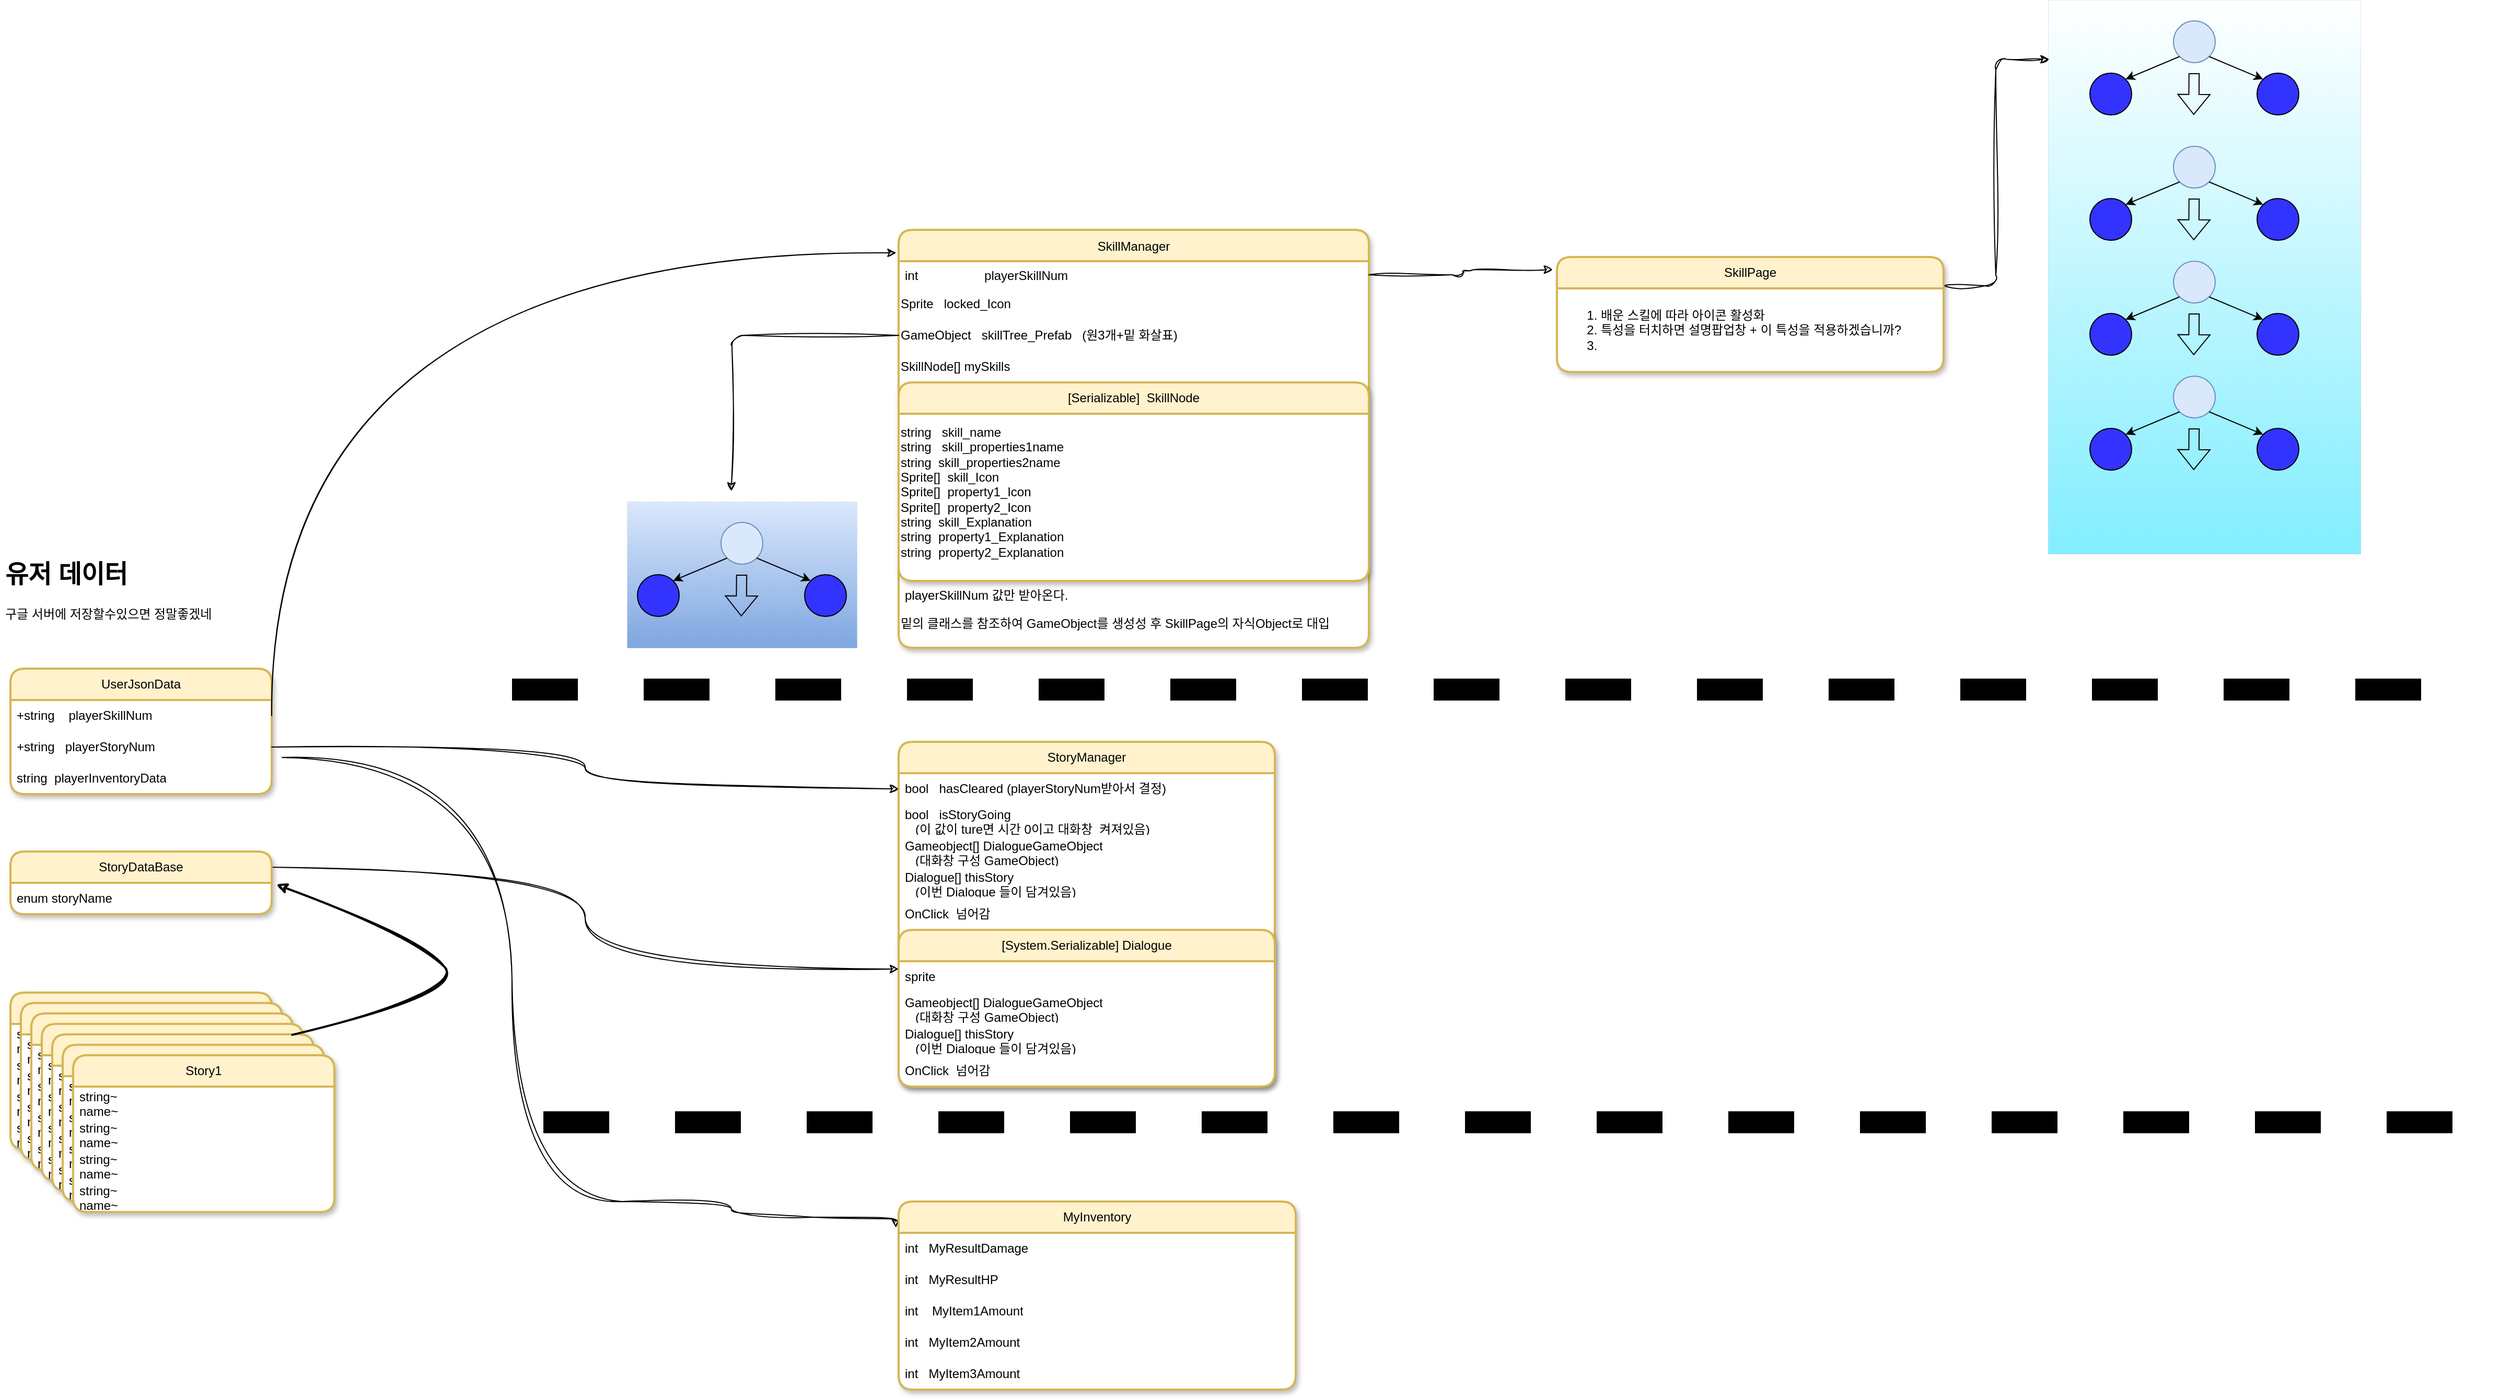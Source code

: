 <mxfile version="21.1.1" type="github">
  <diagram id="C5RBs43oDa-KdzZeNtuy" name="Page-1">
    <mxGraphModel dx="2577" dy="2071" grid="1" gridSize="10" guides="1" tooltips="1" connect="1" arrows="1" fold="1" page="1" pageScale="1" pageWidth="827" pageHeight="1169" math="0" shadow="0">
      <root>
        <mxCell id="WIyWlLk6GJQsqaUBKTNV-0" />
        <mxCell id="WIyWlLk6GJQsqaUBKTNV-1" parent="WIyWlLk6GJQsqaUBKTNV-0" />
        <mxCell id="8nrmdCKxqJNX-sru3NF3-96" value="" style="rounded=0;whiteSpace=wrap;html=1;strokeWidth=0;gradientColor=#82EEFF;" parent="WIyWlLk6GJQsqaUBKTNV-1" vertex="1">
          <mxGeometry x="1160" y="-170" width="299" height="530" as="geometry" />
        </mxCell>
        <mxCell id="8nrmdCKxqJNX-sru3NF3-95" value="" style="rounded=0;whiteSpace=wrap;html=1;fillColor=#dae8fc;strokeColor=#6c8ebf;gradientColor=#7EA6E0;strokeWidth=0;" parent="WIyWlLk6GJQsqaUBKTNV-1" vertex="1">
          <mxGeometry x="-200" y="310" width="220" height="140" as="geometry" />
        </mxCell>
        <mxCell id="zkfFHV4jXpPFQw0GAbJ--0" value="SkillManager" style="swimlane;fontStyle=0;align=center;verticalAlign=middle;childLayout=stackLayout;horizontal=1;startSize=30;horizontalStack=0;resizeParent=1;resizeLast=0;collapsible=1;marginBottom=0;rounded=1;shadow=1;strokeWidth=2;fillColor=#fff2cc;strokeColor=#d6b656;swimlaneFillColor=default;glass=0;" parent="WIyWlLk6GJQsqaUBKTNV-1" vertex="1">
          <mxGeometry x="60" y="50" width="450" height="400" as="geometry">
            <mxRectangle x="230" y="140" width="160" height="26" as="alternateBounds" />
          </mxGeometry>
        </mxCell>
        <mxCell id="zkfFHV4jXpPFQw0GAbJ--1" value="int                   playerSkillNum" style="text;align=left;verticalAlign=top;spacingLeft=4;spacingRight=4;overflow=hidden;rotatable=0;points=[[0,0.5],[1,0.5]];portConstraint=eastwest;" parent="zkfFHV4jXpPFQw0GAbJ--0" vertex="1">
          <mxGeometry y="30" width="450" height="26" as="geometry" />
        </mxCell>
        <mxCell id="8nrmdCKxqJNX-sru3NF3-39" value="Sprite &lt;span style=&quot;white-space: pre;&quot;&gt; &lt;/span&gt;&lt;span style=&quot;white-space: pre;&quot;&gt; &lt;/span&gt;locked_Icon" style="text;html=1;strokeColor=none;fillColor=none;align=left;verticalAlign=middle;whiteSpace=wrap;rounded=0;" parent="zkfFHV4jXpPFQw0GAbJ--0" vertex="1">
          <mxGeometry y="56" width="450" height="30" as="geometry" />
        </mxCell>
        <mxCell id="8nrmdCKxqJNX-sru3NF3-102" style="edgeStyle=orthogonalEdgeStyle;rounded=1;orthogonalLoop=1;jettySize=auto;html=1;exitX=0;exitY=0.5;exitDx=0;exitDy=0;fontFamily=Helvetica;fontSize=11;fontColor=default;startSize=30;targetPerimeterSpacing=2;sketch=1;curveFitting=1;jiggle=2;shadow=0;" parent="zkfFHV4jXpPFQw0GAbJ--0" source="8nrmdCKxqJNX-sru3NF3-85" edge="1">
          <mxGeometry relative="1" as="geometry">
            <mxPoint x="-160" y="250" as="targetPoint" />
          </mxGeometry>
        </mxCell>
        <mxCell id="8nrmdCKxqJNX-sru3NF3-85" value="GameObject&amp;nbsp; &lt;span style=&quot;white-space: pre;&quot;&gt; &lt;/span&gt;skillTree_Prefab&amp;nbsp; &amp;nbsp;(원3개+밑 화살표)" style="text;html=1;strokeColor=none;fillColor=none;align=left;verticalAlign=middle;whiteSpace=wrap;rounded=0;" parent="zkfFHV4jXpPFQw0GAbJ--0" vertex="1">
          <mxGeometry y="86" width="450" height="30" as="geometry" />
        </mxCell>
        <mxCell id="8nrmdCKxqJNX-sru3NF3-86" value="SkillNode[]&lt;span style=&quot;white-space: pre;&quot;&gt; &lt;/span&gt;mySkills" style="text;html=1;strokeColor=none;fillColor=none;align=left;verticalAlign=middle;whiteSpace=wrap;rounded=0;" parent="zkfFHV4jXpPFQw0GAbJ--0" vertex="1">
          <mxGeometry y="116" width="450" height="30" as="geometry" />
        </mxCell>
        <mxCell id="8nrmdCKxqJNX-sru3NF3-41" value="[Serializable]&amp;nbsp; SkillNode" style="swimlane;whiteSpace=wrap;html=1;labelPosition=center;verticalLabelPosition=middle;align=center;verticalAlign=middle;textDirection=ltr;gradientColor=none;strokeWidth=2;fillColor=#fff2cc;strokeColor=#d6b656;fontStyle=0;startSize=30;swimlaneFillColor=default;glass=0;shadow=1;rounded=1;" parent="zkfFHV4jXpPFQw0GAbJ--0" vertex="1">
          <mxGeometry y="146" width="450" height="190" as="geometry">
            <mxRectangle y="146" width="450" height="30" as="alternateBounds" />
          </mxGeometry>
        </mxCell>
        <mxCell id="8nrmdCKxqJNX-sru3NF3-40" value="string&amp;nbsp;&lt;span style=&quot;white-space: pre;&quot;&gt; &lt;/span&gt;&lt;span style=&quot;white-space: pre;&quot;&gt; &lt;/span&gt;skill_name&lt;br&gt;string&amp;nbsp;&lt;span style=&quot;white-space: pre;&quot;&gt; &lt;/span&gt;&lt;span style=&quot;white-space: pre;&quot;&gt; &lt;/span&gt;skill_properties1name&lt;br&gt;string&lt;span style=&quot;white-space: pre;&quot;&gt; &lt;/span&gt;&lt;span style=&quot;white-space: pre;&quot;&gt; &lt;/span&gt;skill_properties2name&lt;br&gt;Sprite[]&lt;span style=&quot;white-space: pre;&quot;&gt; &lt;/span&gt;&lt;span style=&quot;white-space: pre;&quot;&gt; &lt;/span&gt;skill_Icon&lt;br&gt;Sprite[]&lt;span style=&quot;white-space: pre;&quot;&gt; &lt;/span&gt;&lt;span style=&quot;white-space: pre;&quot;&gt; &lt;/span&gt;property1_Icon&lt;br&gt;Sprite[]&lt;span style=&quot;white-space: pre;&quot;&gt; &lt;/span&gt;&lt;span style=&quot;white-space: pre;&quot;&gt; &lt;/span&gt;property2_Icon&lt;br&gt;string&lt;span style=&quot;white-space: pre;&quot;&gt; &lt;/span&gt;&lt;span style=&quot;white-space: pre;&quot;&gt; &lt;/span&gt;skill_Explanation&lt;br&gt;string&lt;span style=&quot;white-space: pre;&quot;&gt; &lt;/span&gt;&lt;span style=&quot;white-space: pre;&quot;&gt; &lt;/span&gt;property1_Explanation&lt;br&gt;string&lt;span style=&quot;white-space: pre;&quot;&gt; &lt;/span&gt;&lt;span style=&quot;white-space: pre;&quot;&gt; &lt;/span&gt;property2_Explanation" style="text;html=1;strokeColor=none;fillColor=none;align=left;verticalAlign=middle;whiteSpace=wrap;rounded=0;" parent="8nrmdCKxqJNX-sru3NF3-41" vertex="1">
          <mxGeometry y="90" width="290" height="30" as="geometry" />
        </mxCell>
        <mxCell id="zkfFHV4jXpPFQw0GAbJ--5" value="playerSkillNum 값만 받아온다." style="text;align=left;verticalAlign=top;spacingLeft=4;spacingRight=4;overflow=hidden;rotatable=0;points=[[0,0.5],[1,0.5]];portConstraint=eastwest;" parent="zkfFHV4jXpPFQw0GAbJ--0" vertex="1">
          <mxGeometry y="336" width="450" height="26" as="geometry" />
        </mxCell>
        <mxCell id="8nrmdCKxqJNX-sru3NF3-84" value="밑의 클래스를 참조하여 GameObject를 생성성 후 SkillPage의 자식Object로 대입" style="text;html=1;align=left;verticalAlign=middle;resizable=0;points=[];autosize=1;strokeColor=none;fillColor=none;" parent="zkfFHV4jXpPFQw0GAbJ--0" vertex="1">
          <mxGeometry y="362" width="450" height="30" as="geometry" />
        </mxCell>
        <mxCell id="8nrmdCKxqJNX-sru3NF3-101" style="edgeStyle=orthogonalEdgeStyle;rounded=1;orthogonalLoop=1;jettySize=auto;html=1;exitX=1;exitY=0.25;exitDx=0;exitDy=0;entryX=0.004;entryY=0.107;entryDx=0;entryDy=0;entryPerimeter=0;fontFamily=Helvetica;fontSize=11;fontColor=default;startSize=30;targetPerimeterSpacing=2;sketch=1;curveFitting=1;jiggle=2;shadow=0;" parent="WIyWlLk6GJQsqaUBKTNV-1" source="8nrmdCKxqJNX-sru3NF3-2" target="8nrmdCKxqJNX-sru3NF3-96" edge="1">
          <mxGeometry relative="1" as="geometry" />
        </mxCell>
        <mxCell id="8nrmdCKxqJNX-sru3NF3-2" value="SkillPage" style="swimlane;fontStyle=0;childLayout=stackLayout;horizontal=1;startSize=30;horizontalStack=0;resizeParent=1;resizeParentMax=0;resizeLast=0;collapsible=1;marginBottom=0;whiteSpace=wrap;html=1;fillColor=#fff2cc;strokeColor=#d6b656;strokeWidth=2;swimlaneFillColor=default;glass=0;shadow=1;rounded=1;" parent="WIyWlLk6GJQsqaUBKTNV-1" vertex="1">
          <mxGeometry x="690" y="76" width="370" height="110" as="geometry">
            <mxRectangle x="510" y="106" width="90" height="30" as="alternateBounds" />
          </mxGeometry>
        </mxCell>
        <mxCell id="8nrmdCKxqJNX-sru3NF3-35" value="&lt;ol&gt;&lt;li&gt;배운 스킬에 따라 아이콘 활성화&lt;/li&gt;&lt;li&gt;특성을 터치하면 설명팝업창 + 이 특성을 적용하겠습니까?&lt;/li&gt;&lt;li&gt;&lt;br&gt;&lt;/li&gt;&lt;/ol&gt;" style="text;html=1;align=left;verticalAlign=middle;resizable=0;points=[];autosize=1;strokeColor=none;fillColor=none;" parent="8nrmdCKxqJNX-sru3NF3-2" vertex="1">
          <mxGeometry y="30" width="370" height="80" as="geometry" />
        </mxCell>
        <mxCell id="8nrmdCKxqJNX-sru3NF3-6" style="edgeStyle=orthogonalEdgeStyle;rounded=1;orthogonalLoop=1;jettySize=auto;html=1;entryX=-0.011;entryY=0.11;entryDx=0;entryDy=0;entryPerimeter=0;targetPerimeterSpacing=2;sketch=1;curveFitting=1;jiggle=2;shadow=0;" parent="WIyWlLk6GJQsqaUBKTNV-1" source="zkfFHV4jXpPFQw0GAbJ--1" target="8nrmdCKxqJNX-sru3NF3-2" edge="1">
          <mxGeometry relative="1" as="geometry">
            <mxPoint x="380" y="170" as="sourcePoint" />
          </mxGeometry>
        </mxCell>
        <mxCell id="8nrmdCKxqJNX-sru3NF3-14" value="" style="ellipse;whiteSpace=wrap;html=1;fillColor=#dae8fc;strokeColor=#6c8ebf;" parent="WIyWlLk6GJQsqaUBKTNV-1" vertex="1">
          <mxGeometry x="-110" y="330" width="40" height="40" as="geometry" />
        </mxCell>
        <mxCell id="8nrmdCKxqJNX-sru3NF3-17" value="" style="ellipse;whiteSpace=wrap;html=1;fillColor=#3333FF;" parent="WIyWlLk6GJQsqaUBKTNV-1" vertex="1">
          <mxGeometry x="-190" y="380" width="40" height="40" as="geometry" />
        </mxCell>
        <mxCell id="8nrmdCKxqJNX-sru3NF3-18" value="" style="ellipse;whiteSpace=wrap;html=1;fillColor=#3333FF;" parent="WIyWlLk6GJQsqaUBKTNV-1" vertex="1">
          <mxGeometry x="-30" y="380" width="40" height="40" as="geometry" />
        </mxCell>
        <mxCell id="8nrmdCKxqJNX-sru3NF3-20" value="" style="endArrow=classic;html=1;rounded=0;exitX=0;exitY=1;exitDx=0;exitDy=0;entryX=1;entryY=0;entryDx=0;entryDy=0;" parent="WIyWlLk6GJQsqaUBKTNV-1" source="8nrmdCKxqJNX-sru3NF3-14" target="8nrmdCKxqJNX-sru3NF3-17" edge="1">
          <mxGeometry width="50" height="50" relative="1" as="geometry">
            <mxPoint x="-230" y="390" as="sourcePoint" />
            <mxPoint x="-290" y="410" as="targetPoint" />
          </mxGeometry>
        </mxCell>
        <mxCell id="8nrmdCKxqJNX-sru3NF3-21" value="" style="endArrow=classic;html=1;rounded=0;exitX=1;exitY=1;exitDx=0;exitDy=0;entryX=0;entryY=0;entryDx=0;entryDy=0;" parent="WIyWlLk6GJQsqaUBKTNV-1" source="8nrmdCKxqJNX-sru3NF3-14" target="8nrmdCKxqJNX-sru3NF3-18" edge="1">
          <mxGeometry width="50" height="50" relative="1" as="geometry">
            <mxPoint x="-30" y="360" as="sourcePoint" />
            <mxPoint x="-40" y="390" as="targetPoint" />
          </mxGeometry>
        </mxCell>
        <mxCell id="8nrmdCKxqJNX-sru3NF3-32" value="" style="shape=flexArrow;endArrow=classic;html=1;rounded=0;width=9.714;endSize=6.034;" parent="WIyWlLk6GJQsqaUBKTNV-1" edge="1">
          <mxGeometry width="50" height="50" relative="1" as="geometry">
            <mxPoint x="-90.25" y="380" as="sourcePoint" />
            <mxPoint x="-90.59" y="420" as="targetPoint" />
          </mxGeometry>
        </mxCell>
        <mxCell id="8nrmdCKxqJNX-sru3NF3-42" value="" style="ellipse;whiteSpace=wrap;html=1;fillColor=#dae8fc;strokeColor=#6c8ebf;" parent="WIyWlLk6GJQsqaUBKTNV-1" vertex="1">
          <mxGeometry x="1280" y="-150" width="40" height="40" as="geometry" />
        </mxCell>
        <mxCell id="8nrmdCKxqJNX-sru3NF3-43" value="" style="ellipse;whiteSpace=wrap;html=1;fillColor=#3333FF;" parent="WIyWlLk6GJQsqaUBKTNV-1" vertex="1">
          <mxGeometry x="1200" y="-100" width="40" height="40" as="geometry" />
        </mxCell>
        <mxCell id="8nrmdCKxqJNX-sru3NF3-44" value="" style="ellipse;whiteSpace=wrap;html=1;fillColor=#3333FF;" parent="WIyWlLk6GJQsqaUBKTNV-1" vertex="1">
          <mxGeometry x="1360" y="-100" width="40" height="40" as="geometry" />
        </mxCell>
        <mxCell id="8nrmdCKxqJNX-sru3NF3-45" value="" style="endArrow=classic;html=1;rounded=0;exitX=0;exitY=1;exitDx=0;exitDy=0;entryX=1;entryY=0;entryDx=0;entryDy=0;" parent="WIyWlLk6GJQsqaUBKTNV-1" source="8nrmdCKxqJNX-sru3NF3-42" target="8nrmdCKxqJNX-sru3NF3-43" edge="1">
          <mxGeometry width="50" height="50" relative="1" as="geometry">
            <mxPoint x="1160" y="-90" as="sourcePoint" />
            <mxPoint x="1100" y="-70" as="targetPoint" />
          </mxGeometry>
        </mxCell>
        <mxCell id="8nrmdCKxqJNX-sru3NF3-46" value="" style="endArrow=classic;html=1;rounded=0;exitX=1;exitY=1;exitDx=0;exitDy=0;entryX=0;entryY=0;entryDx=0;entryDy=0;" parent="WIyWlLk6GJQsqaUBKTNV-1" source="8nrmdCKxqJNX-sru3NF3-42" target="8nrmdCKxqJNX-sru3NF3-44" edge="1">
          <mxGeometry width="50" height="50" relative="1" as="geometry">
            <mxPoint x="1360" y="-120" as="sourcePoint" />
            <mxPoint x="1350" y="-90" as="targetPoint" />
          </mxGeometry>
        </mxCell>
        <mxCell id="8nrmdCKxqJNX-sru3NF3-47" value="" style="shape=flexArrow;endArrow=classic;html=1;rounded=0;width=9.714;endSize=6.034;" parent="WIyWlLk6GJQsqaUBKTNV-1" edge="1">
          <mxGeometry width="50" height="50" relative="1" as="geometry">
            <mxPoint x="1299.75" y="-100" as="sourcePoint" />
            <mxPoint x="1299.41" y="-60" as="targetPoint" />
          </mxGeometry>
        </mxCell>
        <mxCell id="8nrmdCKxqJNX-sru3NF3-54" value="" style="ellipse;whiteSpace=wrap;html=1;fillColor=#dae8fc;strokeColor=#6c8ebf;" parent="WIyWlLk6GJQsqaUBKTNV-1" vertex="1">
          <mxGeometry x="1280" y="-30" width="40" height="40" as="geometry" />
        </mxCell>
        <mxCell id="8nrmdCKxqJNX-sru3NF3-55" value="" style="ellipse;whiteSpace=wrap;html=1;fillColor=#3333FF;" parent="WIyWlLk6GJQsqaUBKTNV-1" vertex="1">
          <mxGeometry x="1200" y="20" width="40" height="40" as="geometry" />
        </mxCell>
        <mxCell id="8nrmdCKxqJNX-sru3NF3-56" value="" style="ellipse;whiteSpace=wrap;html=1;fillColor=#3333FF;" parent="WIyWlLk6GJQsqaUBKTNV-1" vertex="1">
          <mxGeometry x="1360" y="20" width="40" height="40" as="geometry" />
        </mxCell>
        <mxCell id="8nrmdCKxqJNX-sru3NF3-57" value="" style="endArrow=classic;html=1;rounded=0;exitX=0;exitY=1;exitDx=0;exitDy=0;entryX=1;entryY=0;entryDx=0;entryDy=0;" parent="WIyWlLk6GJQsqaUBKTNV-1" source="8nrmdCKxqJNX-sru3NF3-54" target="8nrmdCKxqJNX-sru3NF3-55" edge="1">
          <mxGeometry width="50" height="50" relative="1" as="geometry">
            <mxPoint x="1160" y="30" as="sourcePoint" />
            <mxPoint x="1100" y="50" as="targetPoint" />
          </mxGeometry>
        </mxCell>
        <mxCell id="8nrmdCKxqJNX-sru3NF3-58" value="" style="endArrow=classic;html=1;rounded=0;exitX=1;exitY=1;exitDx=0;exitDy=0;entryX=0;entryY=0;entryDx=0;entryDy=0;" parent="WIyWlLk6GJQsqaUBKTNV-1" source="8nrmdCKxqJNX-sru3NF3-54" target="8nrmdCKxqJNX-sru3NF3-56" edge="1">
          <mxGeometry width="50" height="50" relative="1" as="geometry">
            <mxPoint x="1360" as="sourcePoint" />
            <mxPoint x="1350" y="30" as="targetPoint" />
          </mxGeometry>
        </mxCell>
        <mxCell id="8nrmdCKxqJNX-sru3NF3-59" value="" style="shape=flexArrow;endArrow=classic;html=1;rounded=0;width=9.714;endSize=6.034;" parent="WIyWlLk6GJQsqaUBKTNV-1" edge="1">
          <mxGeometry width="50" height="50" relative="1" as="geometry">
            <mxPoint x="1299.75" y="20" as="sourcePoint" />
            <mxPoint x="1299.41" y="60" as="targetPoint" />
          </mxGeometry>
        </mxCell>
        <mxCell id="8nrmdCKxqJNX-sru3NF3-60" value="" style="ellipse;whiteSpace=wrap;html=1;fillColor=#dae8fc;strokeColor=#6c8ebf;" parent="WIyWlLk6GJQsqaUBKTNV-1" vertex="1">
          <mxGeometry x="1280" y="80" width="40" height="40" as="geometry" />
        </mxCell>
        <mxCell id="8nrmdCKxqJNX-sru3NF3-61" value="" style="ellipse;whiteSpace=wrap;html=1;fillColor=#3333FF;" parent="WIyWlLk6GJQsqaUBKTNV-1" vertex="1">
          <mxGeometry x="1200" y="130" width="40" height="40" as="geometry" />
        </mxCell>
        <mxCell id="8nrmdCKxqJNX-sru3NF3-62" value="" style="ellipse;whiteSpace=wrap;html=1;fillColor=#3333FF;" parent="WIyWlLk6GJQsqaUBKTNV-1" vertex="1">
          <mxGeometry x="1360" y="130" width="40" height="40" as="geometry" />
        </mxCell>
        <mxCell id="8nrmdCKxqJNX-sru3NF3-63" value="" style="endArrow=classic;html=1;rounded=0;exitX=0;exitY=1;exitDx=0;exitDy=0;entryX=1;entryY=0;entryDx=0;entryDy=0;" parent="WIyWlLk6GJQsqaUBKTNV-1" source="8nrmdCKxqJNX-sru3NF3-60" target="8nrmdCKxqJNX-sru3NF3-61" edge="1">
          <mxGeometry width="50" height="50" relative="1" as="geometry">
            <mxPoint x="1160" y="140" as="sourcePoint" />
            <mxPoint x="1100" y="160" as="targetPoint" />
          </mxGeometry>
        </mxCell>
        <mxCell id="8nrmdCKxqJNX-sru3NF3-64" value="" style="endArrow=classic;html=1;rounded=0;exitX=1;exitY=1;exitDx=0;exitDy=0;entryX=0;entryY=0;entryDx=0;entryDy=0;" parent="WIyWlLk6GJQsqaUBKTNV-1" source="8nrmdCKxqJNX-sru3NF3-60" target="8nrmdCKxqJNX-sru3NF3-62" edge="1">
          <mxGeometry width="50" height="50" relative="1" as="geometry">
            <mxPoint x="1360" y="110" as="sourcePoint" />
            <mxPoint x="1350" y="140" as="targetPoint" />
          </mxGeometry>
        </mxCell>
        <mxCell id="8nrmdCKxqJNX-sru3NF3-65" value="" style="shape=flexArrow;endArrow=classic;html=1;rounded=0;width=9.714;endSize=6.034;" parent="WIyWlLk6GJQsqaUBKTNV-1" edge="1">
          <mxGeometry width="50" height="50" relative="1" as="geometry">
            <mxPoint x="1299.75" y="130" as="sourcePoint" />
            <mxPoint x="1299.41" y="170" as="targetPoint" />
          </mxGeometry>
        </mxCell>
        <mxCell id="8nrmdCKxqJNX-sru3NF3-66" value="" style="ellipse;whiteSpace=wrap;html=1;fillColor=#dae8fc;strokeColor=#6c8ebf;" parent="WIyWlLk6GJQsqaUBKTNV-1" vertex="1">
          <mxGeometry x="1280" y="190" width="40" height="40" as="geometry" />
        </mxCell>
        <mxCell id="8nrmdCKxqJNX-sru3NF3-67" value="" style="ellipse;whiteSpace=wrap;html=1;fillColor=#3333FF;" parent="WIyWlLk6GJQsqaUBKTNV-1" vertex="1">
          <mxGeometry x="1200" y="240" width="40" height="40" as="geometry" />
        </mxCell>
        <mxCell id="8nrmdCKxqJNX-sru3NF3-68" value="" style="ellipse;whiteSpace=wrap;html=1;fillColor=#3333FF;" parent="WIyWlLk6GJQsqaUBKTNV-1" vertex="1">
          <mxGeometry x="1360" y="240" width="40" height="40" as="geometry" />
        </mxCell>
        <mxCell id="8nrmdCKxqJNX-sru3NF3-69" value="" style="endArrow=classic;html=1;rounded=0;exitX=0;exitY=1;exitDx=0;exitDy=0;entryX=1;entryY=0;entryDx=0;entryDy=0;" parent="WIyWlLk6GJQsqaUBKTNV-1" source="8nrmdCKxqJNX-sru3NF3-66" target="8nrmdCKxqJNX-sru3NF3-67" edge="1">
          <mxGeometry width="50" height="50" relative="1" as="geometry">
            <mxPoint x="1160" y="250" as="sourcePoint" />
            <mxPoint x="1100" y="270" as="targetPoint" />
          </mxGeometry>
        </mxCell>
        <mxCell id="8nrmdCKxqJNX-sru3NF3-70" value="" style="endArrow=classic;html=1;rounded=0;exitX=1;exitY=1;exitDx=0;exitDy=0;entryX=0;entryY=0;entryDx=0;entryDy=0;" parent="WIyWlLk6GJQsqaUBKTNV-1" source="8nrmdCKxqJNX-sru3NF3-66" target="8nrmdCKxqJNX-sru3NF3-68" edge="1">
          <mxGeometry width="50" height="50" relative="1" as="geometry">
            <mxPoint x="1360" y="220" as="sourcePoint" />
            <mxPoint x="1350" y="250" as="targetPoint" />
          </mxGeometry>
        </mxCell>
        <mxCell id="8nrmdCKxqJNX-sru3NF3-71" value="" style="shape=flexArrow;endArrow=classic;html=1;rounded=0;width=9.714;endSize=6.034;" parent="WIyWlLk6GJQsqaUBKTNV-1" edge="1">
          <mxGeometry width="50" height="50" relative="1" as="geometry">
            <mxPoint x="1299.75" y="240" as="sourcePoint" />
            <mxPoint x="1299.41" y="280" as="targetPoint" />
          </mxGeometry>
        </mxCell>
        <mxCell id="8nrmdCKxqJNX-sru3NF3-88" value="UserJsonData" style="swimlane;fontStyle=0;childLayout=stackLayout;horizontal=1;startSize=30;horizontalStack=0;resizeParent=1;resizeParentMax=0;resizeLast=0;collapsible=1;marginBottom=0;whiteSpace=wrap;html=1;flipH=1;flipV=0;direction=east;fillColor=#fff2cc;strokeColor=#d6b656;strokeWidth=2;swimlaneFillColor=default;glass=0;shadow=1;rounded=1;" parent="WIyWlLk6GJQsqaUBKTNV-1" vertex="1">
          <mxGeometry x="-790" y="470" width="250" height="120" as="geometry" />
        </mxCell>
        <mxCell id="8nrmdCKxqJNX-sru3NF3-89" value="+string&amp;nbsp;&lt;span style=&quot;white-space: pre;&quot;&gt; &lt;/span&gt;&lt;span style=&quot;white-space: pre;&quot;&gt; &lt;span style=&quot;white-space: pre;&quot;&gt;	&lt;/span&gt;&lt;/span&gt;playerSkillNum" style="text;strokeColor=none;fillColor=none;align=left;verticalAlign=middle;spacingLeft=4;spacingRight=4;overflow=hidden;points=[[0,0.5],[1,0.5]];portConstraint=eastwest;rotatable=0;whiteSpace=wrap;html=1;" parent="8nrmdCKxqJNX-sru3NF3-88" vertex="1">
          <mxGeometry y="30" width="250" height="30" as="geometry" />
        </mxCell>
        <mxCell id="8nrmdCKxqJNX-sru3NF3-90" value="+string&lt;span style=&quot;white-space: pre;&quot;&gt; &lt;span style=&quot;white-space: pre;&quot;&gt;	&lt;/span&gt;&lt;/span&gt;&lt;span style=&quot;white-space: pre;&quot;&gt; &lt;/span&gt;playerStoryNum" style="text;strokeColor=none;fillColor=none;align=left;verticalAlign=middle;spacingLeft=4;spacingRight=4;overflow=hidden;points=[[0,0.5],[1,0.5]];portConstraint=eastwest;rotatable=0;whiteSpace=wrap;html=1;strokeWidth=1;" parent="8nrmdCKxqJNX-sru3NF3-88" vertex="1">
          <mxGeometry y="60" width="250" height="30" as="geometry" />
        </mxCell>
        <mxCell id="8nrmdCKxqJNX-sru3NF3-104" value="string&amp;nbsp;&lt;span style=&quot;white-space: pre;&quot;&gt;	&lt;/span&gt;playerInventoryData" style="text;strokeColor=none;fillColor=none;align=left;verticalAlign=middle;spacingLeft=4;spacingRight=4;overflow=hidden;points=[[0,0.5],[1,0.5]];portConstraint=eastwest;rotatable=0;whiteSpace=wrap;html=1;strokeWidth=1;" parent="8nrmdCKxqJNX-sru3NF3-88" vertex="1">
          <mxGeometry y="90" width="250" height="30" as="geometry" />
        </mxCell>
        <mxCell id="8nrmdCKxqJNX-sru3NF3-103" style="edgeStyle=orthogonalEdgeStyle;shape=connector;curved=1;rounded=1;sketch=1;jiggle=2;curveFitting=1;orthogonalLoop=1;jettySize=auto;html=1;exitX=1;exitY=0.5;exitDx=0;exitDy=0;shadow=0;labelBackgroundColor=default;strokeColor=default;fontFamily=Helvetica;fontSize=11;fontColor=default;endArrow=classic;targetPerimeterSpacing=2;entryX=-0.005;entryY=0.055;entryDx=0;entryDy=0;entryPerimeter=0;" parent="WIyWlLk6GJQsqaUBKTNV-1" source="8nrmdCKxqJNX-sru3NF3-89" target="zkfFHV4jXpPFQw0GAbJ--0" edge="1">
          <mxGeometry relative="1" as="geometry">
            <mxPoint x="-320" y="160.0" as="targetPoint" />
            <Array as="points">
              <mxPoint x="-540" y="72" />
            </Array>
          </mxGeometry>
        </mxCell>
        <mxCell id="I7Q4ylWd6x1vEmN2sP45-0" value="&lt;h1&gt;유저 데이터&lt;/h1&gt;&lt;p&gt;구글 서버에 저장할수있으면 정말좋겠네&lt;/p&gt;" style="text;html=1;strokeColor=none;fillColor=none;spacing=5;spacingTop=-20;whiteSpace=wrap;overflow=hidden;rounded=0;" parent="WIyWlLk6GJQsqaUBKTNV-1" vertex="1">
          <mxGeometry x="-800" y="360" width="260" height="70" as="geometry" />
        </mxCell>
        <mxCell id="68tTrkbGSFjsNnPuL7g_-4" value="StoryManager" style="swimlane;fontStyle=0;childLayout=stackLayout;horizontal=1;startSize=30;horizontalStack=0;resizeParent=1;resizeParentMax=0;resizeLast=0;collapsible=1;marginBottom=0;whiteSpace=wrap;html=1;flipH=1;flipV=0;direction=east;fillColor=#fff2cc;strokeColor=#d6b656;strokeWidth=2;swimlaneFillColor=default;glass=0;shadow=1;rounded=1;" vertex="1" parent="WIyWlLk6GJQsqaUBKTNV-1">
          <mxGeometry x="60" y="540" width="360" height="330" as="geometry" />
        </mxCell>
        <mxCell id="68tTrkbGSFjsNnPuL7g_-20" value="bool&lt;span style=&quot;white-space: pre;&quot;&gt;	&lt;/span&gt;&lt;span style=&quot;white-space: pre;&quot;&gt;	&lt;span style=&quot;white-space: pre;&quot;&gt;	&lt;/span&gt;h&lt;/span&gt;asCleared (playerStoryNum받아서 결정)" style="text;strokeColor=none;fillColor=none;align=left;verticalAlign=middle;spacingLeft=4;spacingRight=4;overflow=hidden;points=[[0,0.5],[1,0.5]];portConstraint=eastwest;rotatable=0;whiteSpace=wrap;html=1;" vertex="1" parent="68tTrkbGSFjsNnPuL7g_-4">
          <mxGeometry y="30" width="360" height="30" as="geometry" />
        </mxCell>
        <mxCell id="68tTrkbGSFjsNnPuL7g_-5" value="bool&lt;span style=&quot;white-space: pre;&quot;&gt;	&lt;/span&gt;&lt;span style=&quot;white-space: pre;&quot;&gt;	&lt;span style=&quot;white-space: pre;&quot;&gt;	&lt;/span&gt;&lt;/span&gt;isStoryGoing&lt;br&gt;&lt;span style=&quot;white-space: pre;&quot;&gt;	&lt;/span&gt;&lt;span style=&quot;white-space: pre;&quot;&gt;	&lt;span style=&quot;white-space: pre;&quot;&gt;	&lt;/span&gt;&lt;/span&gt;(이 값이 ture면 시간 0이고 대화창&amp;nbsp;&lt;span style=&quot;white-space: pre;&quot;&gt;	&lt;/span&gt;켜져있음)" style="text;strokeColor=none;fillColor=none;align=left;verticalAlign=middle;spacingLeft=4;spacingRight=4;overflow=hidden;points=[[0,0.5],[1,0.5]];portConstraint=eastwest;rotatable=0;whiteSpace=wrap;html=1;" vertex="1" parent="68tTrkbGSFjsNnPuL7g_-4">
          <mxGeometry y="60" width="360" height="30" as="geometry" />
        </mxCell>
        <mxCell id="68tTrkbGSFjsNnPuL7g_-6" value="Gameobject[]&lt;span style=&quot;white-space: pre;&quot;&gt;	&lt;/span&gt;DialogueGameObject&lt;br&gt;&lt;span style=&quot;white-space: pre;&quot;&gt;	&lt;/span&gt;&lt;span style=&quot;white-space: pre;&quot;&gt;	&lt;/span&gt;&lt;span style=&quot;white-space: pre;&quot;&gt;	&lt;/span&gt;(대화창 구성 GameObject)" style="text;strokeColor=none;fillColor=none;align=left;verticalAlign=middle;spacingLeft=4;spacingRight=4;overflow=hidden;points=[[0,0.5],[1,0.5]];portConstraint=eastwest;rotatable=0;whiteSpace=wrap;html=1;strokeWidth=1;" vertex="1" parent="68tTrkbGSFjsNnPuL7g_-4">
          <mxGeometry y="90" width="360" height="30" as="geometry" />
        </mxCell>
        <mxCell id="68tTrkbGSFjsNnPuL7g_-7" value="Dialogue[]&lt;span style=&quot;white-space: pre;&quot;&gt;	&lt;/span&gt;thisStory&lt;br&gt;&lt;span style=&quot;white-space: pre;&quot;&gt;	&lt;/span&gt;&lt;span style=&quot;white-space: pre;&quot;&gt;	&lt;/span&gt;&lt;span style=&quot;white-space: pre;&quot;&gt;	&lt;/span&gt;(이번 Dialogue 들이 담겨있음)" style="text;strokeColor=none;fillColor=none;align=left;verticalAlign=middle;spacingLeft=4;spacingRight=4;overflow=hidden;points=[[0,0.5],[1,0.5]];portConstraint=eastwest;rotatable=0;whiteSpace=wrap;html=1;strokeWidth=1;" vertex="1" parent="68tTrkbGSFjsNnPuL7g_-4">
          <mxGeometry y="120" width="360" height="30" as="geometry" />
        </mxCell>
        <mxCell id="68tTrkbGSFjsNnPuL7g_-8" value="OnClick&lt;span style=&quot;white-space: pre;&quot;&gt;	&lt;/span&gt;&lt;span style=&quot;white-space: pre;&quot;&gt;	&lt;/span&gt;넘어감" style="text;strokeColor=none;fillColor=none;align=left;verticalAlign=middle;spacingLeft=4;spacingRight=4;overflow=hidden;points=[[0,0.5],[1,0.5]];portConstraint=eastwest;rotatable=0;whiteSpace=wrap;html=1;strokeWidth=1;" vertex="1" parent="68tTrkbGSFjsNnPuL7g_-4">
          <mxGeometry y="150" width="360" height="30" as="geometry" />
        </mxCell>
        <mxCell id="68tTrkbGSFjsNnPuL7g_-14" value="[System.Serializable] Dialogue" style="swimlane;fontStyle=0;childLayout=stackLayout;horizontal=1;startSize=30;horizontalStack=0;resizeParent=1;resizeParentMax=0;resizeLast=0;collapsible=1;marginBottom=0;whiteSpace=wrap;html=1;flipH=1;flipV=0;direction=east;fillColor=#fff2cc;strokeColor=#d6b656;strokeWidth=2;swimlaneFillColor=default;glass=0;shadow=1;rounded=1;" vertex="1" parent="68tTrkbGSFjsNnPuL7g_-4">
          <mxGeometry y="180" width="360" height="150" as="geometry" />
        </mxCell>
        <mxCell id="68tTrkbGSFjsNnPuL7g_-15" value="sprite" style="text;strokeColor=none;fillColor=none;align=left;verticalAlign=middle;spacingLeft=4;spacingRight=4;overflow=hidden;points=[[0,0.5],[1,0.5]];portConstraint=eastwest;rotatable=0;whiteSpace=wrap;html=1;" vertex="1" parent="68tTrkbGSFjsNnPuL7g_-14">
          <mxGeometry y="30" width="360" height="30" as="geometry" />
        </mxCell>
        <mxCell id="68tTrkbGSFjsNnPuL7g_-16" value="Gameobject[]&lt;span style=&quot;white-space: pre;&quot;&gt;	&lt;/span&gt;DialogueGameObject&lt;br&gt;&lt;span style=&quot;white-space: pre;&quot;&gt;	&lt;/span&gt;&lt;span style=&quot;white-space: pre;&quot;&gt;	&lt;/span&gt;&lt;span style=&quot;white-space: pre;&quot;&gt;	&lt;/span&gt;(대화창 구성 GameObject)" style="text;strokeColor=none;fillColor=none;align=left;verticalAlign=middle;spacingLeft=4;spacingRight=4;overflow=hidden;points=[[0,0.5],[1,0.5]];portConstraint=eastwest;rotatable=0;whiteSpace=wrap;html=1;strokeWidth=1;" vertex="1" parent="68tTrkbGSFjsNnPuL7g_-14">
          <mxGeometry y="60" width="360" height="30" as="geometry" />
        </mxCell>
        <mxCell id="68tTrkbGSFjsNnPuL7g_-17" value="Dialogue[]&lt;span style=&quot;white-space: pre;&quot;&gt;	&lt;/span&gt;thisStory&lt;br&gt;&lt;span style=&quot;white-space: pre;&quot;&gt;	&lt;/span&gt;&lt;span style=&quot;white-space: pre;&quot;&gt;	&lt;/span&gt;&lt;span style=&quot;white-space: pre;&quot;&gt;	&lt;/span&gt;(이번 Dialogue 들이 담겨있음)" style="text;strokeColor=none;fillColor=none;align=left;verticalAlign=middle;spacingLeft=4;spacingRight=4;overflow=hidden;points=[[0,0.5],[1,0.5]];portConstraint=eastwest;rotatable=0;whiteSpace=wrap;html=1;strokeWidth=1;" vertex="1" parent="68tTrkbGSFjsNnPuL7g_-14">
          <mxGeometry y="90" width="360" height="30" as="geometry" />
        </mxCell>
        <mxCell id="68tTrkbGSFjsNnPuL7g_-18" value="OnClick&lt;span style=&quot;white-space: pre;&quot;&gt;	&lt;/span&gt;&lt;span style=&quot;white-space: pre;&quot;&gt;	&lt;/span&gt;넘어감" style="text;strokeColor=none;fillColor=none;align=left;verticalAlign=middle;spacingLeft=4;spacingRight=4;overflow=hidden;points=[[0,0.5],[1,0.5]];portConstraint=eastwest;rotatable=0;whiteSpace=wrap;html=1;strokeWidth=1;" vertex="1" parent="68tTrkbGSFjsNnPuL7g_-14">
          <mxGeometry y="120" width="360" height="30" as="geometry" />
        </mxCell>
        <mxCell id="68tTrkbGSFjsNnPuL7g_-21" style="edgeStyle=orthogonalEdgeStyle;orthogonalLoop=1;jettySize=auto;html=1;exitX=1;exitY=0.5;exitDx=0;exitDy=0;entryX=0;entryY=0.5;entryDx=0;entryDy=0;fontFamily=Helvetica;fontSize=12;fontColor=default;startSize=30;strokeColor=default;sketch=1;curveFitting=1;jiggle=2;curved=1;" edge="1" parent="WIyWlLk6GJQsqaUBKTNV-1" source="8nrmdCKxqJNX-sru3NF3-90" target="68tTrkbGSFjsNnPuL7g_-20">
          <mxGeometry relative="1" as="geometry" />
        </mxCell>
        <mxCell id="68tTrkbGSFjsNnPuL7g_-77" style="edgeStyle=orthogonalEdgeStyle;orthogonalLoop=1;jettySize=auto;html=1;exitX=1;exitY=0.25;exitDx=0;exitDy=0;entryX=0;entryY=0.25;entryDx=0;entryDy=0;fontFamily=Helvetica;fontSize=12;fontColor=default;startSize=30;curved=1;sketch=1;curveFitting=1;jiggle=2;" edge="1" parent="WIyWlLk6GJQsqaUBKTNV-1" source="68tTrkbGSFjsNnPuL7g_-37" target="68tTrkbGSFjsNnPuL7g_-14">
          <mxGeometry relative="1" as="geometry" />
        </mxCell>
        <mxCell id="68tTrkbGSFjsNnPuL7g_-37" value="StoryDataBase" style="swimlane;fontStyle=0;childLayout=stackLayout;horizontal=1;startSize=30;horizontalStack=0;resizeParent=1;resizeParentMax=0;resizeLast=0;collapsible=1;marginBottom=0;whiteSpace=wrap;html=1;flipH=1;flipV=0;direction=east;fillColor=#fff2cc;strokeColor=#d6b656;strokeWidth=2;swimlaneFillColor=default;glass=0;shadow=1;rounded=1;" vertex="1" parent="WIyWlLk6GJQsqaUBKTNV-1">
          <mxGeometry x="-790" y="645" width="250" height="60" as="geometry" />
        </mxCell>
        <mxCell id="68tTrkbGSFjsNnPuL7g_-38" value="enum storyName" style="text;strokeColor=none;fillColor=none;align=left;verticalAlign=middle;spacingLeft=4;spacingRight=4;overflow=hidden;points=[[0,0.5],[1,0.5]];portConstraint=eastwest;rotatable=0;whiteSpace=wrap;html=1;" vertex="1" parent="68tTrkbGSFjsNnPuL7g_-37">
          <mxGeometry y="30" width="250" height="30" as="geometry" />
        </mxCell>
        <mxCell id="68tTrkbGSFjsNnPuL7g_-41" value="Story1" style="swimlane;fontStyle=0;childLayout=stackLayout;horizontal=1;startSize=30;horizontalStack=0;resizeParent=1;resizeParentMax=0;resizeLast=0;collapsible=1;marginBottom=0;whiteSpace=wrap;html=1;flipH=1;flipV=0;direction=east;fillColor=#fff2cc;strokeColor=#d6b656;strokeWidth=2;swimlaneFillColor=default;glass=0;shadow=1;rounded=1;" vertex="1" parent="WIyWlLk6GJQsqaUBKTNV-1">
          <mxGeometry x="-790" y="780" width="250" height="150" as="geometry" />
        </mxCell>
        <mxCell id="68tTrkbGSFjsNnPuL7g_-42" value="string~&lt;br&gt;name~&lt;br&gt;sdfjlaskdf~&lt;br&gt;~" style="text;strokeColor=none;fillColor=none;align=left;verticalAlign=middle;spacingLeft=4;spacingRight=4;overflow=hidden;points=[[0,0.5],[1,0.5]];portConstraint=eastwest;rotatable=0;whiteSpace=wrap;html=1;" vertex="1" parent="68tTrkbGSFjsNnPuL7g_-41">
          <mxGeometry y="30" width="250" height="30" as="geometry" />
        </mxCell>
        <mxCell id="68tTrkbGSFjsNnPuL7g_-43" value="string~&lt;br&gt;name~&lt;br&gt;sdfjlaskdf~&lt;br&gt;~" style="text;strokeColor=none;fillColor=none;align=left;verticalAlign=middle;spacingLeft=4;spacingRight=4;overflow=hidden;points=[[0,0.5],[1,0.5]];portConstraint=eastwest;rotatable=0;whiteSpace=wrap;html=1;" vertex="1" parent="68tTrkbGSFjsNnPuL7g_-41">
          <mxGeometry y="60" width="250" height="30" as="geometry" />
        </mxCell>
        <mxCell id="68tTrkbGSFjsNnPuL7g_-44" value="string~&lt;br&gt;name~&lt;br&gt;sdfjlaskdf~&lt;br&gt;~" style="text;strokeColor=none;fillColor=none;align=left;verticalAlign=middle;spacingLeft=4;spacingRight=4;overflow=hidden;points=[[0,0.5],[1,0.5]];portConstraint=eastwest;rotatable=0;whiteSpace=wrap;html=1;" vertex="1" parent="68tTrkbGSFjsNnPuL7g_-41">
          <mxGeometry y="90" width="250" height="30" as="geometry" />
        </mxCell>
        <mxCell id="68tTrkbGSFjsNnPuL7g_-45" value="string~&lt;br&gt;name~&lt;br&gt;sdfjlaskdf~&lt;br&gt;~" style="text;strokeColor=none;fillColor=none;align=left;verticalAlign=middle;spacingLeft=4;spacingRight=4;overflow=hidden;points=[[0,0.5],[1,0.5]];portConstraint=eastwest;rotatable=0;whiteSpace=wrap;html=1;" vertex="1" parent="68tTrkbGSFjsNnPuL7g_-41">
          <mxGeometry y="120" width="250" height="30" as="geometry" />
        </mxCell>
        <mxCell id="68tTrkbGSFjsNnPuL7g_-46" value="Story1" style="swimlane;fontStyle=0;childLayout=stackLayout;horizontal=1;startSize=30;horizontalStack=0;resizeParent=1;resizeParentMax=0;resizeLast=0;collapsible=1;marginBottom=0;whiteSpace=wrap;html=1;flipH=1;flipV=0;direction=east;fillColor=#fff2cc;strokeColor=#d6b656;strokeWidth=2;swimlaneFillColor=default;glass=0;shadow=1;rounded=1;" vertex="1" parent="WIyWlLk6GJQsqaUBKTNV-1">
          <mxGeometry x="-780" y="790" width="250" height="150" as="geometry" />
        </mxCell>
        <mxCell id="68tTrkbGSFjsNnPuL7g_-47" value="string~&lt;br&gt;name~&lt;br&gt;sdfjlaskdf~&lt;br&gt;~" style="text;strokeColor=none;fillColor=none;align=left;verticalAlign=middle;spacingLeft=4;spacingRight=4;overflow=hidden;points=[[0,0.5],[1,0.5]];portConstraint=eastwest;rotatable=0;whiteSpace=wrap;html=1;" vertex="1" parent="68tTrkbGSFjsNnPuL7g_-46">
          <mxGeometry y="30" width="250" height="30" as="geometry" />
        </mxCell>
        <mxCell id="68tTrkbGSFjsNnPuL7g_-48" value="string~&lt;br&gt;name~&lt;br&gt;sdfjlaskdf~&lt;br&gt;~" style="text;strokeColor=none;fillColor=none;align=left;verticalAlign=middle;spacingLeft=4;spacingRight=4;overflow=hidden;points=[[0,0.5],[1,0.5]];portConstraint=eastwest;rotatable=0;whiteSpace=wrap;html=1;" vertex="1" parent="68tTrkbGSFjsNnPuL7g_-46">
          <mxGeometry y="60" width="250" height="30" as="geometry" />
        </mxCell>
        <mxCell id="68tTrkbGSFjsNnPuL7g_-49" value="string~&lt;br&gt;name~&lt;br&gt;sdfjlaskdf~&lt;br&gt;~" style="text;strokeColor=none;fillColor=none;align=left;verticalAlign=middle;spacingLeft=4;spacingRight=4;overflow=hidden;points=[[0,0.5],[1,0.5]];portConstraint=eastwest;rotatable=0;whiteSpace=wrap;html=1;" vertex="1" parent="68tTrkbGSFjsNnPuL7g_-46">
          <mxGeometry y="90" width="250" height="30" as="geometry" />
        </mxCell>
        <mxCell id="68tTrkbGSFjsNnPuL7g_-50" value="string~&lt;br&gt;name~&lt;br&gt;sdfjlaskdf~&lt;br&gt;~" style="text;strokeColor=none;fillColor=none;align=left;verticalAlign=middle;spacingLeft=4;spacingRight=4;overflow=hidden;points=[[0,0.5],[1,0.5]];portConstraint=eastwest;rotatable=0;whiteSpace=wrap;html=1;" vertex="1" parent="68tTrkbGSFjsNnPuL7g_-46">
          <mxGeometry y="120" width="250" height="30" as="geometry" />
        </mxCell>
        <mxCell id="68tTrkbGSFjsNnPuL7g_-51" value="Story1" style="swimlane;fontStyle=0;childLayout=stackLayout;horizontal=1;startSize=30;horizontalStack=0;resizeParent=1;resizeParentMax=0;resizeLast=0;collapsible=1;marginBottom=0;whiteSpace=wrap;html=1;flipH=1;flipV=0;direction=east;fillColor=#fff2cc;strokeColor=#d6b656;strokeWidth=2;swimlaneFillColor=default;glass=0;shadow=1;rounded=1;" vertex="1" parent="WIyWlLk6GJQsqaUBKTNV-1">
          <mxGeometry x="-770" y="800" width="250" height="150" as="geometry" />
        </mxCell>
        <mxCell id="68tTrkbGSFjsNnPuL7g_-52" value="string~&lt;br&gt;name~&lt;br&gt;sdfjlaskdf~&lt;br&gt;~" style="text;strokeColor=none;fillColor=none;align=left;verticalAlign=middle;spacingLeft=4;spacingRight=4;overflow=hidden;points=[[0,0.5],[1,0.5]];portConstraint=eastwest;rotatable=0;whiteSpace=wrap;html=1;" vertex="1" parent="68tTrkbGSFjsNnPuL7g_-51">
          <mxGeometry y="30" width="250" height="30" as="geometry" />
        </mxCell>
        <mxCell id="68tTrkbGSFjsNnPuL7g_-53" value="string~&lt;br&gt;name~&lt;br&gt;sdfjlaskdf~&lt;br&gt;~" style="text;strokeColor=none;fillColor=none;align=left;verticalAlign=middle;spacingLeft=4;spacingRight=4;overflow=hidden;points=[[0,0.5],[1,0.5]];portConstraint=eastwest;rotatable=0;whiteSpace=wrap;html=1;" vertex="1" parent="68tTrkbGSFjsNnPuL7g_-51">
          <mxGeometry y="60" width="250" height="30" as="geometry" />
        </mxCell>
        <mxCell id="68tTrkbGSFjsNnPuL7g_-54" value="string~&lt;br&gt;name~&lt;br&gt;sdfjlaskdf~&lt;br&gt;~" style="text;strokeColor=none;fillColor=none;align=left;verticalAlign=middle;spacingLeft=4;spacingRight=4;overflow=hidden;points=[[0,0.5],[1,0.5]];portConstraint=eastwest;rotatable=0;whiteSpace=wrap;html=1;" vertex="1" parent="68tTrkbGSFjsNnPuL7g_-51">
          <mxGeometry y="90" width="250" height="30" as="geometry" />
        </mxCell>
        <mxCell id="68tTrkbGSFjsNnPuL7g_-55" value="string~&lt;br&gt;name~&lt;br&gt;sdfjlaskdf~&lt;br&gt;~" style="text;strokeColor=none;fillColor=none;align=left;verticalAlign=middle;spacingLeft=4;spacingRight=4;overflow=hidden;points=[[0,0.5],[1,0.5]];portConstraint=eastwest;rotatable=0;whiteSpace=wrap;html=1;" vertex="1" parent="68tTrkbGSFjsNnPuL7g_-51">
          <mxGeometry y="120" width="250" height="30" as="geometry" />
        </mxCell>
        <mxCell id="68tTrkbGSFjsNnPuL7g_-56" value="Story1" style="swimlane;fontStyle=0;childLayout=stackLayout;horizontal=1;startSize=30;horizontalStack=0;resizeParent=1;resizeParentMax=0;resizeLast=0;collapsible=1;marginBottom=0;whiteSpace=wrap;html=1;flipH=1;flipV=0;direction=east;fillColor=#fff2cc;strokeColor=#d6b656;strokeWidth=2;swimlaneFillColor=default;glass=0;shadow=1;rounded=1;" vertex="1" parent="WIyWlLk6GJQsqaUBKTNV-1">
          <mxGeometry x="-760" y="810" width="250" height="150" as="geometry" />
        </mxCell>
        <mxCell id="68tTrkbGSFjsNnPuL7g_-57" value="string~&lt;br&gt;name~&lt;br&gt;sdfjlaskdf~&lt;br&gt;~" style="text;strokeColor=none;fillColor=none;align=left;verticalAlign=middle;spacingLeft=4;spacingRight=4;overflow=hidden;points=[[0,0.5],[1,0.5]];portConstraint=eastwest;rotatable=0;whiteSpace=wrap;html=1;" vertex="1" parent="68tTrkbGSFjsNnPuL7g_-56">
          <mxGeometry y="30" width="250" height="30" as="geometry" />
        </mxCell>
        <mxCell id="68tTrkbGSFjsNnPuL7g_-58" value="string~&lt;br&gt;name~&lt;br&gt;sdfjlaskdf~&lt;br&gt;~" style="text;strokeColor=none;fillColor=none;align=left;verticalAlign=middle;spacingLeft=4;spacingRight=4;overflow=hidden;points=[[0,0.5],[1,0.5]];portConstraint=eastwest;rotatable=0;whiteSpace=wrap;html=1;" vertex="1" parent="68tTrkbGSFjsNnPuL7g_-56">
          <mxGeometry y="60" width="250" height="30" as="geometry" />
        </mxCell>
        <mxCell id="68tTrkbGSFjsNnPuL7g_-59" value="string~&lt;br&gt;name~&lt;br&gt;sdfjlaskdf~&lt;br&gt;~" style="text;strokeColor=none;fillColor=none;align=left;verticalAlign=middle;spacingLeft=4;spacingRight=4;overflow=hidden;points=[[0,0.5],[1,0.5]];portConstraint=eastwest;rotatable=0;whiteSpace=wrap;html=1;" vertex="1" parent="68tTrkbGSFjsNnPuL7g_-56">
          <mxGeometry y="90" width="250" height="30" as="geometry" />
        </mxCell>
        <mxCell id="68tTrkbGSFjsNnPuL7g_-60" value="string~&lt;br&gt;name~&lt;br&gt;sdfjlaskdf~&lt;br&gt;~" style="text;strokeColor=none;fillColor=none;align=left;verticalAlign=middle;spacingLeft=4;spacingRight=4;overflow=hidden;points=[[0,0.5],[1,0.5]];portConstraint=eastwest;rotatable=0;whiteSpace=wrap;html=1;" vertex="1" parent="68tTrkbGSFjsNnPuL7g_-56">
          <mxGeometry y="120" width="250" height="30" as="geometry" />
        </mxCell>
        <mxCell id="68tTrkbGSFjsNnPuL7g_-61" value="Story1" style="swimlane;fontStyle=0;childLayout=stackLayout;horizontal=1;startSize=30;horizontalStack=0;resizeParent=1;resizeParentMax=0;resizeLast=0;collapsible=1;marginBottom=0;whiteSpace=wrap;html=1;flipH=1;flipV=0;direction=east;fillColor=#fff2cc;strokeColor=#d6b656;strokeWidth=2;swimlaneFillColor=default;glass=0;shadow=1;rounded=1;" vertex="1" parent="WIyWlLk6GJQsqaUBKTNV-1">
          <mxGeometry x="-750" y="820" width="250" height="150" as="geometry" />
        </mxCell>
        <mxCell id="68tTrkbGSFjsNnPuL7g_-62" value="string~&lt;br&gt;name~&lt;br&gt;sdfjlaskdf~&lt;br&gt;~" style="text;strokeColor=none;fillColor=none;align=left;verticalAlign=middle;spacingLeft=4;spacingRight=4;overflow=hidden;points=[[0,0.5],[1,0.5]];portConstraint=eastwest;rotatable=0;whiteSpace=wrap;html=1;" vertex="1" parent="68tTrkbGSFjsNnPuL7g_-61">
          <mxGeometry y="30" width="250" height="30" as="geometry" />
        </mxCell>
        <mxCell id="68tTrkbGSFjsNnPuL7g_-63" value="string~&lt;br&gt;name~&lt;br&gt;sdfjlaskdf~&lt;br&gt;~" style="text;strokeColor=none;fillColor=none;align=left;verticalAlign=middle;spacingLeft=4;spacingRight=4;overflow=hidden;points=[[0,0.5],[1,0.5]];portConstraint=eastwest;rotatable=0;whiteSpace=wrap;html=1;" vertex="1" parent="68tTrkbGSFjsNnPuL7g_-61">
          <mxGeometry y="60" width="250" height="30" as="geometry" />
        </mxCell>
        <mxCell id="68tTrkbGSFjsNnPuL7g_-64" value="string~&lt;br&gt;name~&lt;br&gt;sdfjlaskdf~&lt;br&gt;~" style="text;strokeColor=none;fillColor=none;align=left;verticalAlign=middle;spacingLeft=4;spacingRight=4;overflow=hidden;points=[[0,0.5],[1,0.5]];portConstraint=eastwest;rotatable=0;whiteSpace=wrap;html=1;" vertex="1" parent="68tTrkbGSFjsNnPuL7g_-61">
          <mxGeometry y="90" width="250" height="30" as="geometry" />
        </mxCell>
        <mxCell id="68tTrkbGSFjsNnPuL7g_-65" value="string~&lt;br&gt;name~&lt;br&gt;sdfjlaskdf~&lt;br&gt;~" style="text;strokeColor=none;fillColor=none;align=left;verticalAlign=middle;spacingLeft=4;spacingRight=4;overflow=hidden;points=[[0,0.5],[1,0.5]];portConstraint=eastwest;rotatable=0;whiteSpace=wrap;html=1;" vertex="1" parent="68tTrkbGSFjsNnPuL7g_-61">
          <mxGeometry y="120" width="250" height="30" as="geometry" />
        </mxCell>
        <mxCell id="68tTrkbGSFjsNnPuL7g_-66" value="Story1" style="swimlane;fontStyle=0;childLayout=stackLayout;horizontal=1;startSize=30;horizontalStack=0;resizeParent=1;resizeParentMax=0;resizeLast=0;collapsible=1;marginBottom=0;whiteSpace=wrap;html=1;flipH=1;flipV=0;direction=east;fillColor=#fff2cc;strokeColor=#d6b656;strokeWidth=2;swimlaneFillColor=default;glass=0;shadow=1;rounded=1;" vertex="1" parent="WIyWlLk6GJQsqaUBKTNV-1">
          <mxGeometry x="-740" y="830" width="250" height="150" as="geometry" />
        </mxCell>
        <mxCell id="68tTrkbGSFjsNnPuL7g_-67" value="string~&lt;br&gt;name~&lt;br&gt;sdfjlaskdf~&lt;br&gt;~" style="text;strokeColor=none;fillColor=none;align=left;verticalAlign=middle;spacingLeft=4;spacingRight=4;overflow=hidden;points=[[0,0.5],[1,0.5]];portConstraint=eastwest;rotatable=0;whiteSpace=wrap;html=1;" vertex="1" parent="68tTrkbGSFjsNnPuL7g_-66">
          <mxGeometry y="30" width="250" height="30" as="geometry" />
        </mxCell>
        <mxCell id="68tTrkbGSFjsNnPuL7g_-68" value="string~&lt;br&gt;name~&lt;br&gt;sdfjlaskdf~&lt;br&gt;~" style="text;strokeColor=none;fillColor=none;align=left;verticalAlign=middle;spacingLeft=4;spacingRight=4;overflow=hidden;points=[[0,0.5],[1,0.5]];portConstraint=eastwest;rotatable=0;whiteSpace=wrap;html=1;" vertex="1" parent="68tTrkbGSFjsNnPuL7g_-66">
          <mxGeometry y="60" width="250" height="30" as="geometry" />
        </mxCell>
        <mxCell id="68tTrkbGSFjsNnPuL7g_-69" value="string~&lt;br&gt;name~&lt;br&gt;sdfjlaskdf~&lt;br&gt;~" style="text;strokeColor=none;fillColor=none;align=left;verticalAlign=middle;spacingLeft=4;spacingRight=4;overflow=hidden;points=[[0,0.5],[1,0.5]];portConstraint=eastwest;rotatable=0;whiteSpace=wrap;html=1;" vertex="1" parent="68tTrkbGSFjsNnPuL7g_-66">
          <mxGeometry y="90" width="250" height="30" as="geometry" />
        </mxCell>
        <mxCell id="68tTrkbGSFjsNnPuL7g_-70" value="string~&lt;br&gt;name~&lt;br&gt;sdfjlaskdf~&lt;br&gt;~" style="text;strokeColor=none;fillColor=none;align=left;verticalAlign=middle;spacingLeft=4;spacingRight=4;overflow=hidden;points=[[0,0.5],[1,0.5]];portConstraint=eastwest;rotatable=0;whiteSpace=wrap;html=1;" vertex="1" parent="68tTrkbGSFjsNnPuL7g_-66">
          <mxGeometry y="120" width="250" height="30" as="geometry" />
        </mxCell>
        <mxCell id="68tTrkbGSFjsNnPuL7g_-71" value="Story1" style="swimlane;fontStyle=0;childLayout=stackLayout;horizontal=1;startSize=30;horizontalStack=0;resizeParent=1;resizeParentMax=0;resizeLast=0;collapsible=1;marginBottom=0;whiteSpace=wrap;html=1;flipH=1;flipV=0;direction=east;fillColor=#fff2cc;strokeColor=#d6b656;strokeWidth=2;swimlaneFillColor=default;glass=0;shadow=1;rounded=1;" vertex="1" parent="WIyWlLk6GJQsqaUBKTNV-1">
          <mxGeometry x="-730" y="840" width="250" height="150" as="geometry" />
        </mxCell>
        <mxCell id="68tTrkbGSFjsNnPuL7g_-72" value="string~&lt;br&gt;name~&lt;br&gt;sdfjlaskdf~&lt;br&gt;~" style="text;strokeColor=none;fillColor=none;align=left;verticalAlign=middle;spacingLeft=4;spacingRight=4;overflow=hidden;points=[[0,0.5],[1,0.5]];portConstraint=eastwest;rotatable=0;whiteSpace=wrap;html=1;" vertex="1" parent="68tTrkbGSFjsNnPuL7g_-71">
          <mxGeometry y="30" width="250" height="30" as="geometry" />
        </mxCell>
        <mxCell id="68tTrkbGSFjsNnPuL7g_-73" value="string~&lt;br&gt;name~&lt;br&gt;sdfjlaskdf~&lt;br&gt;~" style="text;strokeColor=none;fillColor=none;align=left;verticalAlign=middle;spacingLeft=4;spacingRight=4;overflow=hidden;points=[[0,0.5],[1,0.5]];portConstraint=eastwest;rotatable=0;whiteSpace=wrap;html=1;" vertex="1" parent="68tTrkbGSFjsNnPuL7g_-71">
          <mxGeometry y="60" width="250" height="30" as="geometry" />
        </mxCell>
        <mxCell id="68tTrkbGSFjsNnPuL7g_-74" value="string~&lt;br&gt;name~&lt;br&gt;sdfjlaskdf~&lt;br&gt;~" style="text;strokeColor=none;fillColor=none;align=left;verticalAlign=middle;spacingLeft=4;spacingRight=4;overflow=hidden;points=[[0,0.5],[1,0.5]];portConstraint=eastwest;rotatable=0;whiteSpace=wrap;html=1;" vertex="1" parent="68tTrkbGSFjsNnPuL7g_-71">
          <mxGeometry y="90" width="250" height="30" as="geometry" />
        </mxCell>
        <mxCell id="68tTrkbGSFjsNnPuL7g_-75" value="string~&lt;br&gt;name~&lt;br&gt;sdfjlaskdf~&lt;br&gt;~" style="text;strokeColor=none;fillColor=none;align=left;verticalAlign=middle;spacingLeft=4;spacingRight=4;overflow=hidden;points=[[0,0.5],[1,0.5]];portConstraint=eastwest;rotatable=0;whiteSpace=wrap;html=1;" vertex="1" parent="68tTrkbGSFjsNnPuL7g_-71">
          <mxGeometry y="120" width="250" height="30" as="geometry" />
        </mxCell>
        <mxCell id="68tTrkbGSFjsNnPuL7g_-76" value="" style="curved=1;endArrow=classic;html=1;rounded=1;fontFamily=Helvetica;fontSize=12;fontColor=default;startSize=30;exitX=0.081;exitY=0.003;exitDx=0;exitDy=0;exitPerimeter=0;entryX=1.018;entryY=0.049;entryDx=0;entryDy=0;entryPerimeter=0;fillColor=#fff2cc;strokeColor=#000000;fontStyle=0;strokeWidth=2;swimlaneFillColor=default;glass=0;shadow=0;sketch=1;curveFitting=1;jiggle=2;" edge="1" parent="WIyWlLk6GJQsqaUBKTNV-1" source="68tTrkbGSFjsNnPuL7g_-61" target="68tTrkbGSFjsNnPuL7g_-38">
          <mxGeometry width="50" height="50" relative="1" as="geometry">
            <mxPoint x="-400" y="780" as="sourcePoint" />
            <mxPoint x="-350" y="730" as="targetPoint" />
            <Array as="points">
              <mxPoint x="-350" y="780" />
              <mxPoint x="-400" y="730" />
            </Array>
          </mxGeometry>
        </mxCell>
        <mxCell id="68tTrkbGSFjsNnPuL7g_-78" value="" style="endArrow=none;html=1;rounded=0;fontFamily=Helvetica;fontSize=12;fontColor=default;startSize=30;strokeWidth=21;dashed=1;" edge="1" parent="WIyWlLk6GJQsqaUBKTNV-1">
          <mxGeometry width="50" height="50" relative="1" as="geometry">
            <mxPoint x="-310" y="490" as="sourcePoint" />
            <mxPoint x="1550" y="490" as="targetPoint" />
          </mxGeometry>
        </mxCell>
        <mxCell id="68tTrkbGSFjsNnPuL7g_-79" value="" style="endArrow=none;html=1;rounded=0;fontFamily=Helvetica;fontSize=12;fontColor=default;startSize=30;strokeWidth=21;dashed=1;" edge="1" parent="WIyWlLk6GJQsqaUBKTNV-1">
          <mxGeometry width="50" height="50" relative="1" as="geometry">
            <mxPoint x="-280" y="904.17" as="sourcePoint" />
            <mxPoint x="1580" y="904.17" as="targetPoint" />
          </mxGeometry>
        </mxCell>
        <mxCell id="68tTrkbGSFjsNnPuL7g_-80" style="edgeStyle=orthogonalEdgeStyle;orthogonalLoop=1;jettySize=auto;html=1;exitX=1;exitY=0.5;exitDx=0;exitDy=0;fontFamily=Helvetica;fontSize=12;fontColor=default;startSize=30;strokeColor=default;sketch=1;curveFitting=1;jiggle=2;curved=1;entryX=-0.007;entryY=-0.167;entryDx=0;entryDy=0;entryPerimeter=0;" edge="1" parent="WIyWlLk6GJQsqaUBKTNV-1" target="68tTrkbGSFjsNnPuL7g_-83">
          <mxGeometry relative="1" as="geometry">
            <mxPoint x="-530" y="555" as="sourcePoint" />
            <mxPoint x="-20" y="1130" as="targetPoint" />
            <Array as="points">
              <mxPoint x="-310" y="555" />
              <mxPoint x="-310" y="980" />
              <mxPoint x="-100" y="980" />
              <mxPoint x="-100" y="995" />
            </Array>
          </mxGeometry>
        </mxCell>
        <mxCell id="68tTrkbGSFjsNnPuL7g_-82" value="MyInventory" style="swimlane;fontStyle=0;childLayout=stackLayout;horizontal=1;startSize=30;horizontalStack=0;resizeParent=1;resizeParentMax=0;resizeLast=0;collapsible=1;marginBottom=0;whiteSpace=wrap;html=1;flipH=1;flipV=0;direction=east;fillColor=#fff2cc;strokeColor=#d6b656;strokeWidth=2;swimlaneFillColor=default;glass=0;shadow=1;rounded=1;" vertex="1" parent="WIyWlLk6GJQsqaUBKTNV-1">
          <mxGeometry x="60" y="980" width="380" height="180" as="geometry" />
        </mxCell>
        <mxCell id="68tTrkbGSFjsNnPuL7g_-83" value="int&lt;span style=&quot;white-space: pre;&quot;&gt;	&lt;/span&gt;&lt;span style=&quot;white-space: pre;&quot;&gt;	&lt;/span&gt;&lt;span style=&quot;white-space: pre;&quot;&gt;	&lt;/span&gt;MyResultDamage" style="text;strokeColor=none;fillColor=none;align=left;verticalAlign=middle;spacingLeft=4;spacingRight=4;overflow=hidden;points=[[0,0.5],[1,0.5]];portConstraint=eastwest;rotatable=0;whiteSpace=wrap;html=1;" vertex="1" parent="68tTrkbGSFjsNnPuL7g_-82">
          <mxGeometry y="30" width="380" height="30" as="geometry" />
        </mxCell>
        <mxCell id="68tTrkbGSFjsNnPuL7g_-84" value="int&lt;span style=&quot;white-space: pre;&quot;&gt;	&lt;/span&gt;&lt;span style=&quot;white-space: pre;&quot;&gt;	&lt;/span&gt;&lt;span style=&quot;white-space: pre;&quot;&gt;	&lt;/span&gt;MyResultHP" style="text;strokeColor=none;fillColor=none;align=left;verticalAlign=middle;spacingLeft=4;spacingRight=4;overflow=hidden;points=[[0,0.5],[1,0.5]];portConstraint=eastwest;rotatable=0;whiteSpace=wrap;html=1;strokeWidth=1;" vertex="1" parent="68tTrkbGSFjsNnPuL7g_-82">
          <mxGeometry y="60" width="380" height="30" as="geometry" />
        </mxCell>
        <mxCell id="68tTrkbGSFjsNnPuL7g_-85" value="int&amp;nbsp;&lt;span style=&quot;white-space: pre;&quot;&gt;	&lt;/span&gt;&lt;span style=&quot;white-space: pre;&quot;&gt;	&lt;/span&gt;&lt;span style=&quot;white-space: pre;&quot;&gt;	&lt;/span&gt;MyItem1Amount" style="text;strokeColor=none;fillColor=none;align=left;verticalAlign=middle;spacingLeft=4;spacingRight=4;overflow=hidden;points=[[0,0.5],[1,0.5]];portConstraint=eastwest;rotatable=0;whiteSpace=wrap;html=1;strokeWidth=1;" vertex="1" parent="68tTrkbGSFjsNnPuL7g_-82">
          <mxGeometry y="90" width="380" height="30" as="geometry" />
        </mxCell>
        <mxCell id="68tTrkbGSFjsNnPuL7g_-86" value="int&lt;span style=&quot;white-space: pre;&quot;&gt;	&lt;/span&gt;&lt;span style=&quot;white-space: pre;&quot;&gt;	&lt;/span&gt;&lt;span style=&quot;white-space: pre;&quot;&gt;	&lt;/span&gt;MyItem2Amount" style="text;strokeColor=none;fillColor=none;align=left;verticalAlign=middle;spacingLeft=4;spacingRight=4;overflow=hidden;points=[[0,0.5],[1,0.5]];portConstraint=eastwest;rotatable=0;whiteSpace=wrap;html=1;strokeWidth=1;" vertex="1" parent="68tTrkbGSFjsNnPuL7g_-82">
          <mxGeometry y="120" width="380" height="30" as="geometry" />
        </mxCell>
        <mxCell id="68tTrkbGSFjsNnPuL7g_-87" value="int&lt;span style=&quot;white-space: pre;&quot;&gt;	&lt;/span&gt;&lt;span style=&quot;white-space: pre;&quot;&gt;	&lt;/span&gt;&lt;span style=&quot;white-space: pre;&quot;&gt;	&lt;/span&gt;MyItem3Amount" style="text;strokeColor=none;fillColor=none;align=left;verticalAlign=middle;spacingLeft=4;spacingRight=4;overflow=hidden;points=[[0,0.5],[1,0.5]];portConstraint=eastwest;rotatable=0;whiteSpace=wrap;html=1;strokeWidth=1;" vertex="1" parent="68tTrkbGSFjsNnPuL7g_-82">
          <mxGeometry y="150" width="380" height="30" as="geometry" />
        </mxCell>
      </root>
    </mxGraphModel>
  </diagram>
</mxfile>
